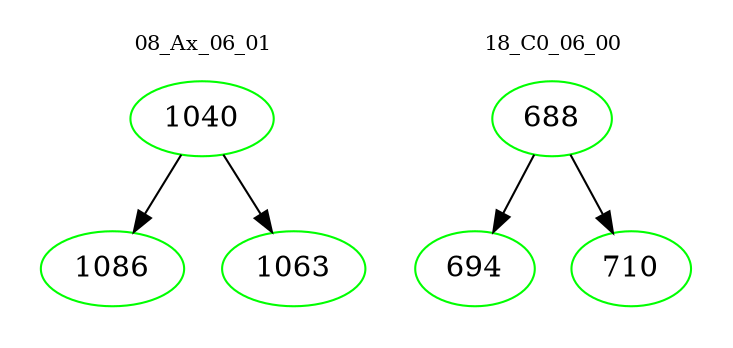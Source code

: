 digraph{
subgraph cluster_0 {
color = white
label = "08_Ax_06_01";
fontsize=10;
T0_1040 [label="1040", color="green"]
T0_1040 -> T0_1086 [color="black"]
T0_1086 [label="1086", color="green"]
T0_1040 -> T0_1063 [color="black"]
T0_1063 [label="1063", color="green"]
}
subgraph cluster_1 {
color = white
label = "18_C0_06_00";
fontsize=10;
T1_688 [label="688", color="green"]
T1_688 -> T1_694 [color="black"]
T1_694 [label="694", color="green"]
T1_688 -> T1_710 [color="black"]
T1_710 [label="710", color="green"]
}
}
